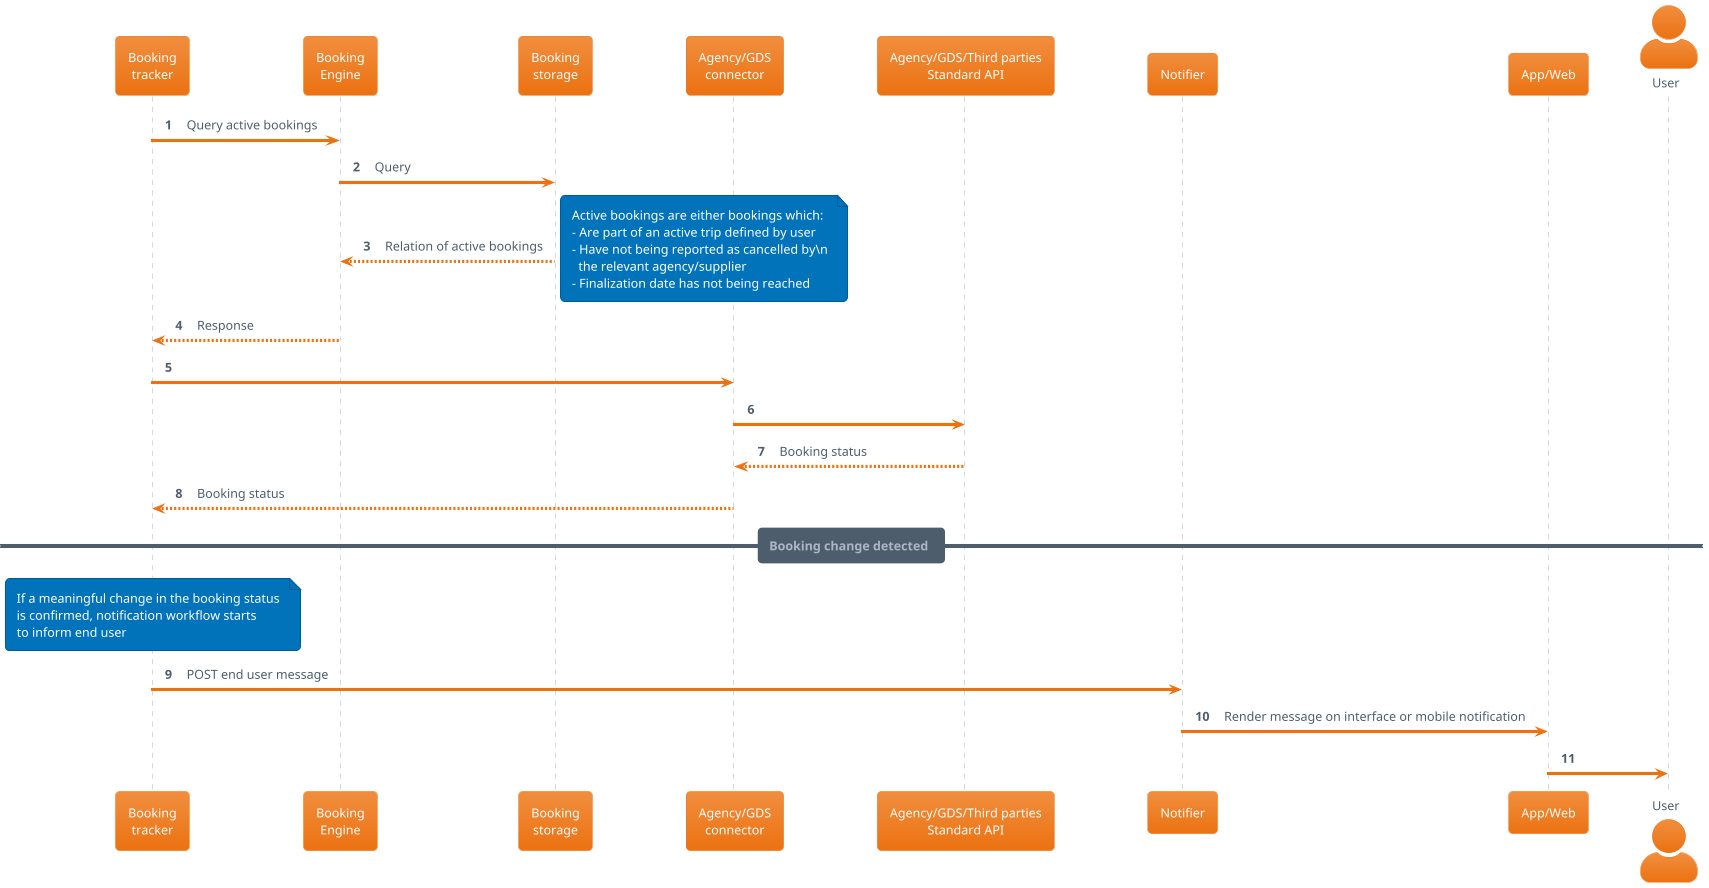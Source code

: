 @startuml booking_tracking
!theme aws-orange

skinparam BackgroundColor white
skinparam actorstyle awesome
autonumber 1

participant "Booking\ntracker" as booking_tracker
participant "Booking\nEngine" as booking_engine
participant "Booking\nstorage" as booking_storage
participant "Agency/GDS\nconnector" as agency_connector
participant "Agency/GDS/Third parties\nStandard API" as third_parties
participant "Notifier" as notifier
participant "App/Web" as app
actor "User" as user

booking_tracker -> booking_engine: Query active bookings
booking_engine -> booking_storage: Query
return Relation of active bookings
note right
   Active bookings are either bookings which:
   - Are part of an active trip defined by user
   - Have not being reported as cancelled by\n
     the relevant agency/supplier
   - Finalization date has not being reached
end note
booking_engine --> booking_tracker: Response
booking_tracker -> agency_connector
agency_connector -> third_parties
return Booking status
agency_connector --> booking_tracker: Booking status
== Booking change detected ==
note over booking_tracker
   If a meaningful change in the booking status
   is confirmed, notification workflow starts
   to inform end user
end note
booking_tracker -> notifier: POST end user message
notifier -> app: Render message on interface or mobile notification
app -> user

@enduml
